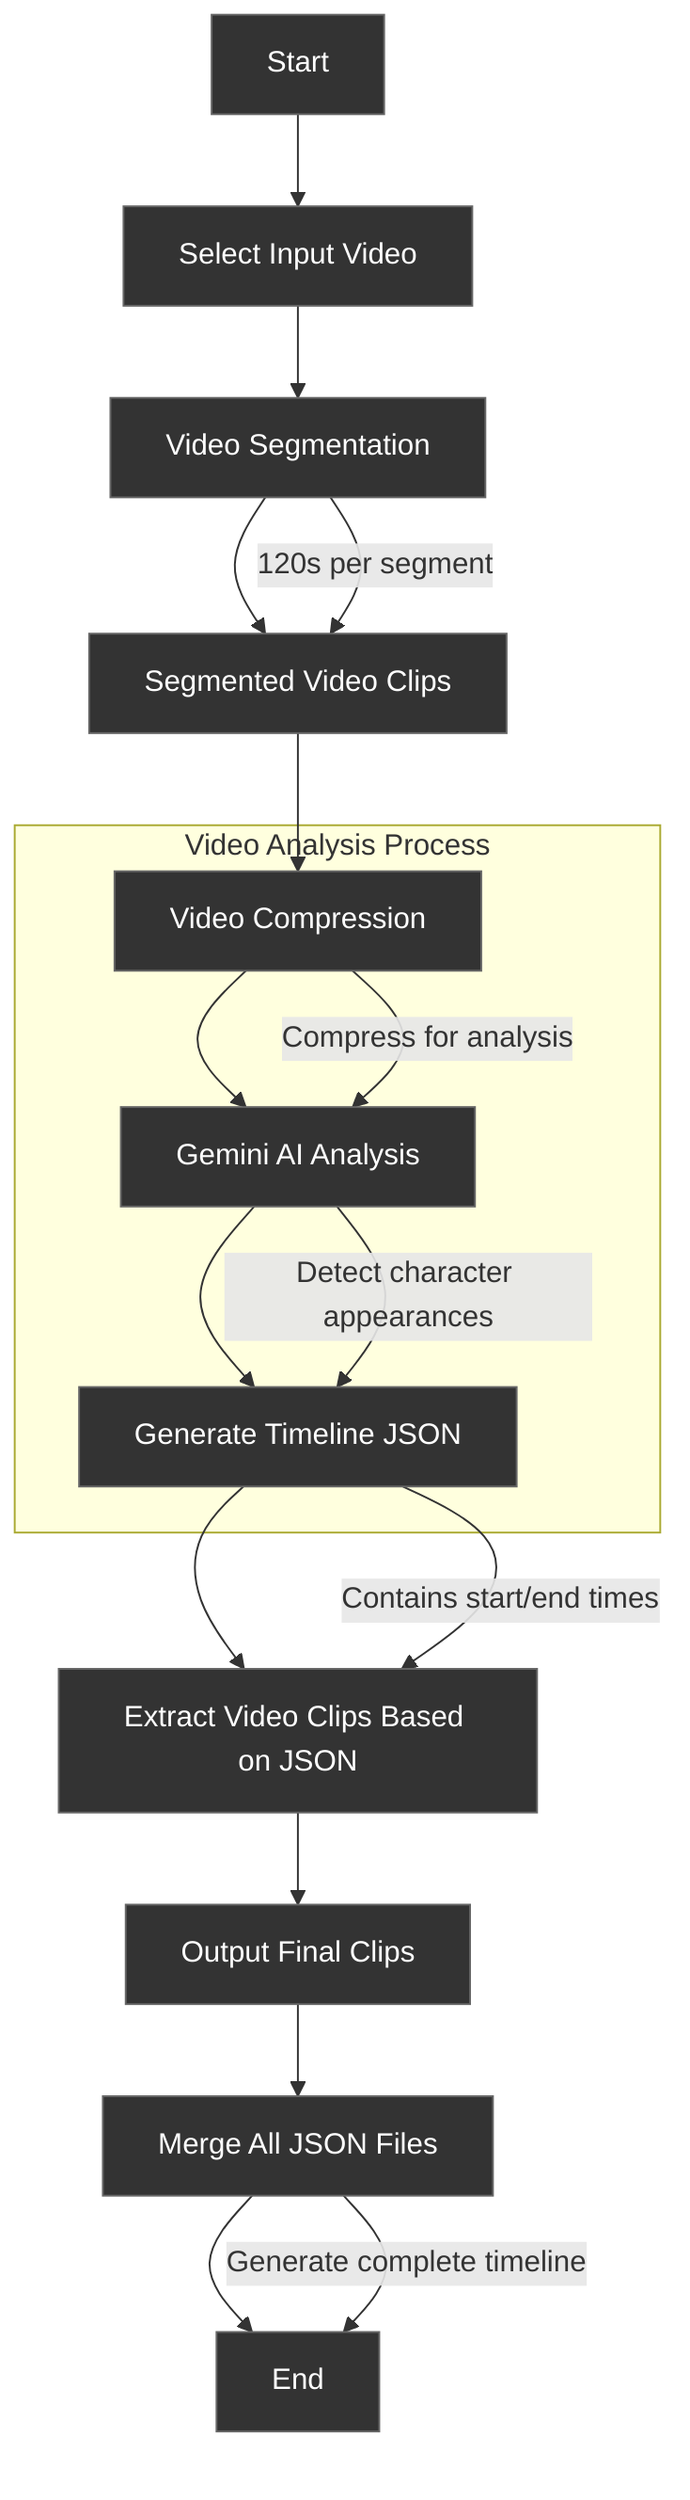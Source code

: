 flowchart TD
    %% Set unified gray theme
    style A fill:#333,stroke:#666,color:#fff
    style B fill:#333,stroke:#666,color:#fff
    style C fill:#333,stroke:#666,color:#fff
    style D fill:#333,stroke:#666,color:#fff
    style E fill:#333,stroke:#666,color:#fff
    style F fill:#333,stroke:#666,color:#fff
    style G fill:#333,stroke:#666,color:#fff
    style H fill:#333,stroke:#666,color:#fff
    style I fill:#333,stroke:#666,color:#fff
    style J fill:#333,stroke:#666,color:#fff
    style K fill:#333,stroke:#666,color:#fff

    A[Start] --> B[Select Input Video]
    B --> C[Video Segmentation]
    C --> D[Segmented Video Clips]
    D --> E[Video Compression]
    
    subgraph Video Analysis Process
        E --> F[Gemini AI Analysis]
        F --> G[Generate Timeline JSON]
    end
    
    G --> H[Extract Video Clips Based on JSON]
    H --> I[Output Final Clips]
    I --> J[Merge All JSON Files]
    J --> K[End]
    
    %% Add descriptive text
    C -- "120s per segment" --> D
    E -- "Compress for analysis" --> F
    F -- "Detect character appearances" --> G
    G -- "Contains start/end times" --> H
    J -- "Generate complete timeline" --> K